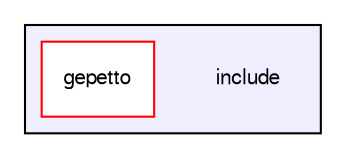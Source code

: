 digraph "include" {
  compound=true
  node [ fontsize="10", fontname="FreeSans"];
  edge [ labelfontsize="10", labelfontname="FreeSans"];
  subgraph clusterdir_2022bb3913883d38971e1277c5bd3bd8 {
    graph [ bgcolor="#eeeeff", pencolor="black", label="" URL="dir_2022bb3913883d38971e1277c5bd3bd8.html"];
    dir_2022bb3913883d38971e1277c5bd3bd8 [shape=plaintext label="include"];
    dir_d86da74cdf1dd571882b1274fdd84f43 [shape=box label="gepetto" color="red" fillcolor="white" style="filled" URL="dir_d86da74cdf1dd571882b1274fdd84f43.html"];
  }
}
